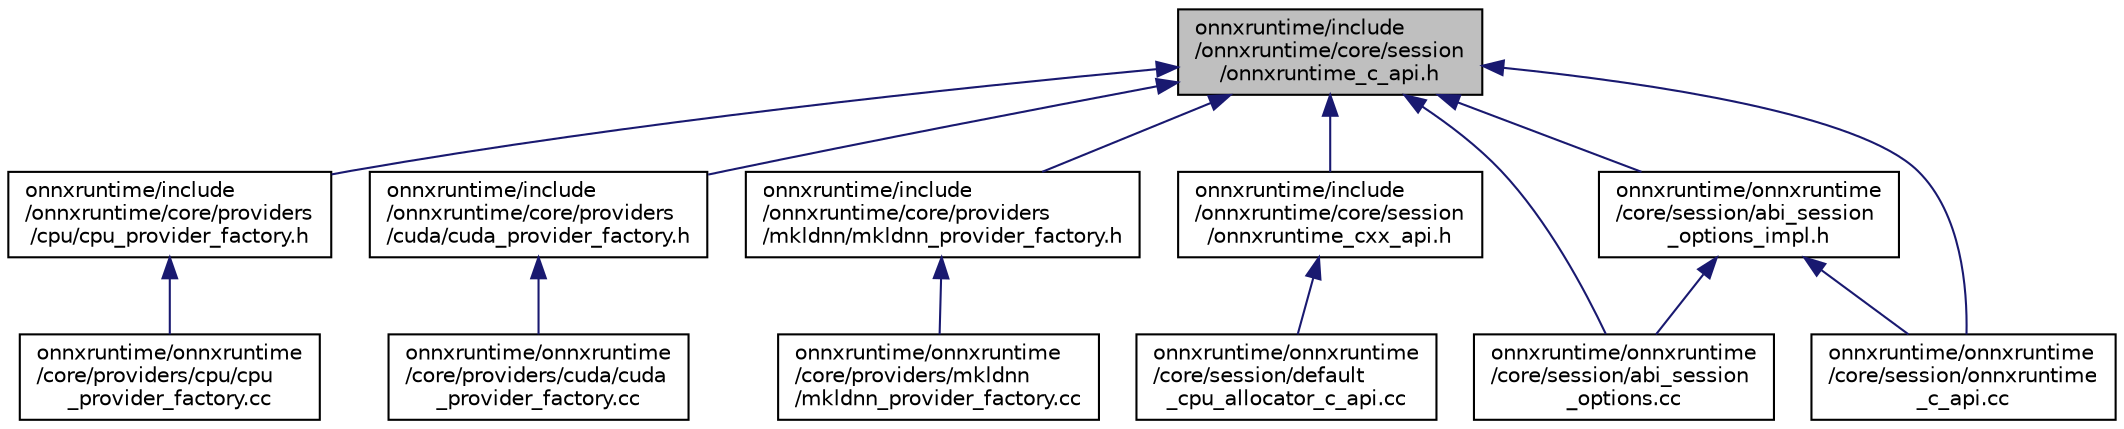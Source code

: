 digraph "onnxruntime/include/onnxruntime/core/session/onnxruntime_c_api.h"
{
  edge [fontname="Helvetica",fontsize="10",labelfontname="Helvetica",labelfontsize="10"];
  node [fontname="Helvetica",fontsize="10",shape=record];
  Node12 [label="onnxruntime/include\l/onnxruntime/core/session\l/onnxruntime_c_api.h",height=0.2,width=0.4,color="black", fillcolor="grey75", style="filled", fontcolor="black"];
  Node12 -> Node13 [dir="back",color="midnightblue",fontsize="10",style="solid"];
  Node13 [label="onnxruntime/include\l/onnxruntime/core/providers\l/cpu/cpu_provider_factory.h",height=0.2,width=0.4,color="black", fillcolor="white", style="filled",URL="$cpu__provider__factory_8h.html"];
  Node13 -> Node14 [dir="back",color="midnightblue",fontsize="10",style="solid"];
  Node14 [label="onnxruntime/onnxruntime\l/core/providers/cpu/cpu\l_provider_factory.cc",height=0.2,width=0.4,color="black", fillcolor="white", style="filled",URL="$cpu__provider__factory_8cc.html"];
  Node12 -> Node15 [dir="back",color="midnightblue",fontsize="10",style="solid"];
  Node15 [label="onnxruntime/include\l/onnxruntime/core/providers\l/cuda/cuda_provider_factory.h",height=0.2,width=0.4,color="black", fillcolor="white", style="filled",URL="$cuda__provider__factory_8h.html"];
  Node15 -> Node16 [dir="back",color="midnightblue",fontsize="10",style="solid"];
  Node16 [label="onnxruntime/onnxruntime\l/core/providers/cuda/cuda\l_provider_factory.cc",height=0.2,width=0.4,color="black", fillcolor="white", style="filled",URL="$cuda__provider__factory_8cc.html"];
  Node12 -> Node17 [dir="back",color="midnightblue",fontsize="10",style="solid"];
  Node17 [label="onnxruntime/include\l/onnxruntime/core/providers\l/mkldnn/mkldnn_provider_factory.h",height=0.2,width=0.4,color="black", fillcolor="white", style="filled",URL="$mkldnn__provider__factory_8h.html"];
  Node17 -> Node18 [dir="back",color="midnightblue",fontsize="10",style="solid"];
  Node18 [label="onnxruntime/onnxruntime\l/core/providers/mkldnn\l/mkldnn_provider_factory.cc",height=0.2,width=0.4,color="black", fillcolor="white", style="filled",URL="$mkldnn__provider__factory_8cc.html"];
  Node12 -> Node19 [dir="back",color="midnightblue",fontsize="10",style="solid"];
  Node19 [label="onnxruntime/include\l/onnxruntime/core/session\l/onnxruntime_cxx_api.h",height=0.2,width=0.4,color="black", fillcolor="white", style="filled",URL="$onnxruntime__cxx__api_8h.html"];
  Node19 -> Node20 [dir="back",color="midnightblue",fontsize="10",style="solid"];
  Node20 [label="onnxruntime/onnxruntime\l/core/session/default\l_cpu_allocator_c_api.cc",height=0.2,width=0.4,color="black", fillcolor="white", style="filled",URL="$default__cpu__allocator__c__api_8cc.html"];
  Node12 -> Node21 [dir="back",color="midnightblue",fontsize="10",style="solid"];
  Node21 [label="onnxruntime/onnxruntime\l/core/session/abi_session\l_options.cc",height=0.2,width=0.4,color="black", fillcolor="white", style="filled",URL="$abi__session__options_8cc.html"];
  Node12 -> Node22 [dir="back",color="midnightblue",fontsize="10",style="solid"];
  Node22 [label="onnxruntime/onnxruntime\l/core/session/abi_session\l_options_impl.h",height=0.2,width=0.4,color="black", fillcolor="white", style="filled",URL="$abi__session__options__impl_8h.html"];
  Node22 -> Node21 [dir="back",color="midnightblue",fontsize="10",style="solid"];
  Node22 -> Node23 [dir="back",color="midnightblue",fontsize="10",style="solid"];
  Node23 [label="onnxruntime/onnxruntime\l/core/session/onnxruntime\l_c_api.cc",height=0.2,width=0.4,color="black", fillcolor="white", style="filled",URL="$onnxruntime__c__api_8cc.html"];
  Node12 -> Node23 [dir="back",color="midnightblue",fontsize="10",style="solid"];
}
